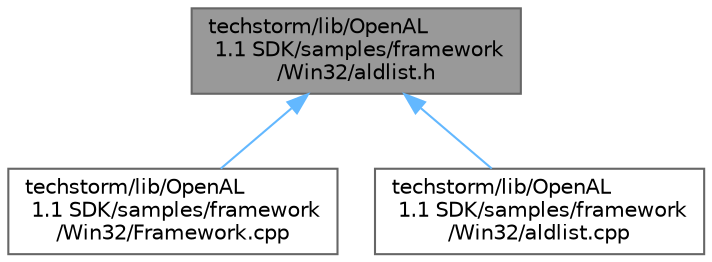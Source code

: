 digraph "techstorm/lib/OpenAL 1.1 SDK/samples/framework/Win32/aldlist.h"
{
 // LATEX_PDF_SIZE
  bgcolor="transparent";
  edge [fontname=Helvetica,fontsize=10,labelfontname=Helvetica,labelfontsize=10];
  node [fontname=Helvetica,fontsize=10,shape=box,height=0.2,width=0.4];
  Node1 [id="Node000001",label="techstorm/lib/OpenAL\l 1.1 SDK/samples/framework\l/Win32/aldlist.h",height=0.2,width=0.4,color="gray40", fillcolor="grey60", style="filled", fontcolor="black",tooltip=" "];
  Node1 -> Node2 [id="edge1_Node000001_Node000002",dir="back",color="steelblue1",style="solid",tooltip=" "];
  Node2 [id="Node000002",label="techstorm/lib/OpenAL\l 1.1 SDK/samples/framework\l/Win32/Framework.cpp",height=0.2,width=0.4,color="grey40", fillcolor="white", style="filled",URL="$_framework_8cpp.html",tooltip=" "];
  Node1 -> Node3 [id="edge2_Node000001_Node000003",dir="back",color="steelblue1",style="solid",tooltip=" "];
  Node3 [id="Node000003",label="techstorm/lib/OpenAL\l 1.1 SDK/samples/framework\l/Win32/aldlist.cpp",height=0.2,width=0.4,color="grey40", fillcolor="white", style="filled",URL="$aldlist_8cpp.html",tooltip=" "];
}
